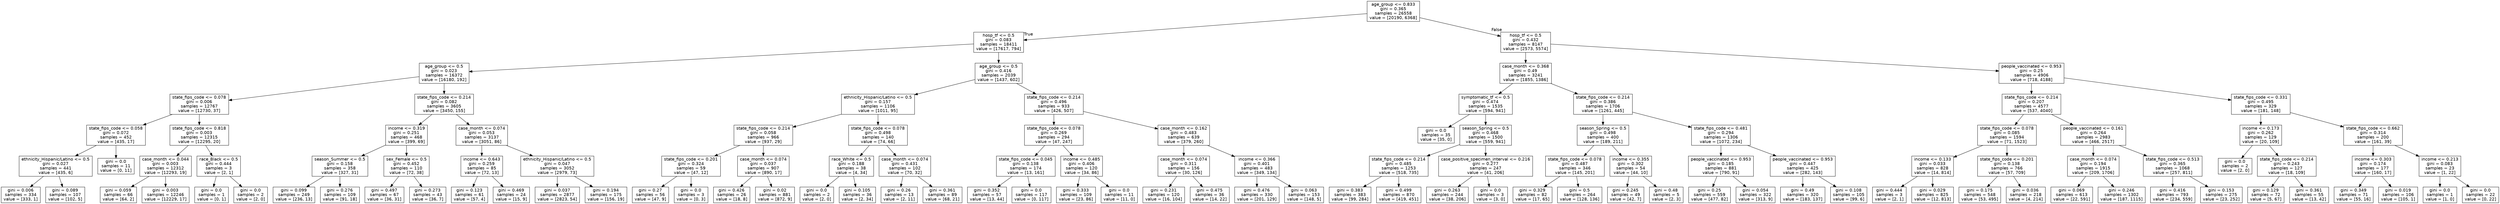 digraph Tree {
node [shape=box, fontname="helvetica"] ;
edge [fontname="helvetica"] ;
0 [label="age_group <= 0.833\ngini = 0.365\nsamples = 26558\nvalue = [20190, 6368]"] ;
1 [label="hosp_tf <= 0.5\ngini = 0.083\nsamples = 18411\nvalue = [17617, 794]"] ;
0 -> 1 [labeldistance=2.5, labelangle=45, headlabel="True"] ;
2 [label="age_group <= 0.5\ngini = 0.023\nsamples = 16372\nvalue = [16180, 192]"] ;
1 -> 2 ;
3 [label="state_fips_code <= 0.078\ngini = 0.006\nsamples = 12767\nvalue = [12730, 37]"] ;
2 -> 3 ;
4 [label="state_fips_code <= 0.058\ngini = 0.072\nsamples = 452\nvalue = [435, 17]"] ;
3 -> 4 ;
5 [label="ethnicity_Hispanic/Latino <= 0.5\ngini = 0.027\nsamples = 441\nvalue = [435, 6]"] ;
4 -> 5 ;
6 [label="gini = 0.006\nsamples = 334\nvalue = [333, 1]"] ;
5 -> 6 ;
7 [label="gini = 0.089\nsamples = 107\nvalue = [102, 5]"] ;
5 -> 7 ;
8 [label="gini = 0.0\nsamples = 11\nvalue = [0, 11]"] ;
4 -> 8 ;
9 [label="state_fips_code <= 0.818\ngini = 0.003\nsamples = 12315\nvalue = [12295, 20]"] ;
3 -> 9 ;
10 [label="case_month <= 0.044\ngini = 0.003\nsamples = 12312\nvalue = [12293, 19]"] ;
9 -> 10 ;
11 [label="gini = 0.059\nsamples = 66\nvalue = [64, 2]"] ;
10 -> 11 ;
12 [label="gini = 0.003\nsamples = 12246\nvalue = [12229, 17]"] ;
10 -> 12 ;
13 [label="race_Black <= 0.5\ngini = 0.444\nsamples = 3\nvalue = [2, 1]"] ;
9 -> 13 ;
14 [label="gini = 0.0\nsamples = 1\nvalue = [0, 1]"] ;
13 -> 14 ;
15 [label="gini = 0.0\nsamples = 2\nvalue = [2, 0]"] ;
13 -> 15 ;
16 [label="state_fips_code <= 0.214\ngini = 0.082\nsamples = 3605\nvalue = [3450, 155]"] ;
2 -> 16 ;
17 [label="income <= 0.319\ngini = 0.251\nsamples = 468\nvalue = [399, 69]"] ;
16 -> 17 ;
18 [label="season_Summer <= 0.5\ngini = 0.158\nsamples = 358\nvalue = [327, 31]"] ;
17 -> 18 ;
19 [label="gini = 0.099\nsamples = 249\nvalue = [236, 13]"] ;
18 -> 19 ;
20 [label="gini = 0.276\nsamples = 109\nvalue = [91, 18]"] ;
18 -> 20 ;
21 [label="sex_Female <= 0.5\ngini = 0.452\nsamples = 110\nvalue = [72, 38]"] ;
17 -> 21 ;
22 [label="gini = 0.497\nsamples = 67\nvalue = [36, 31]"] ;
21 -> 22 ;
23 [label="gini = 0.273\nsamples = 43\nvalue = [36, 7]"] ;
21 -> 23 ;
24 [label="case_month <= 0.074\ngini = 0.053\nsamples = 3137\nvalue = [3051, 86]"] ;
16 -> 24 ;
25 [label="income <= 0.643\ngini = 0.259\nsamples = 85\nvalue = [72, 13]"] ;
24 -> 25 ;
26 [label="gini = 0.123\nsamples = 61\nvalue = [57, 4]"] ;
25 -> 26 ;
27 [label="gini = 0.469\nsamples = 24\nvalue = [15, 9]"] ;
25 -> 27 ;
28 [label="ethnicity_Hispanic/Latino <= 0.5\ngini = 0.047\nsamples = 3052\nvalue = [2979, 73]"] ;
24 -> 28 ;
29 [label="gini = 0.037\nsamples = 2877\nvalue = [2823, 54]"] ;
28 -> 29 ;
30 [label="gini = 0.194\nsamples = 175\nvalue = [156, 19]"] ;
28 -> 30 ;
31 [label="age_group <= 0.5\ngini = 0.416\nsamples = 2039\nvalue = [1437, 602]"] ;
1 -> 31 ;
32 [label="ethnicity_Hispanic/Latino <= 0.5\ngini = 0.157\nsamples = 1106\nvalue = [1011, 95]"] ;
31 -> 32 ;
33 [label="state_fips_code <= 0.214\ngini = 0.058\nsamples = 966\nvalue = [937, 29]"] ;
32 -> 33 ;
34 [label="state_fips_code <= 0.201\ngini = 0.324\nsamples = 59\nvalue = [47, 12]"] ;
33 -> 34 ;
35 [label="gini = 0.27\nsamples = 56\nvalue = [47, 9]"] ;
34 -> 35 ;
36 [label="gini = 0.0\nsamples = 3\nvalue = [0, 3]"] ;
34 -> 36 ;
37 [label="case_month <= 0.074\ngini = 0.037\nsamples = 907\nvalue = [890, 17]"] ;
33 -> 37 ;
38 [label="gini = 0.426\nsamples = 26\nvalue = [18, 8]"] ;
37 -> 38 ;
39 [label="gini = 0.02\nsamples = 881\nvalue = [872, 9]"] ;
37 -> 39 ;
40 [label="state_fips_code <= 0.078\ngini = 0.498\nsamples = 140\nvalue = [74, 66]"] ;
32 -> 40 ;
41 [label="race_White <= 0.5\ngini = 0.188\nsamples = 38\nvalue = [4, 34]"] ;
40 -> 41 ;
42 [label="gini = 0.0\nsamples = 2\nvalue = [2, 0]"] ;
41 -> 42 ;
43 [label="gini = 0.105\nsamples = 36\nvalue = [2, 34]"] ;
41 -> 43 ;
44 [label="case_month <= 0.074\ngini = 0.431\nsamples = 102\nvalue = [70, 32]"] ;
40 -> 44 ;
45 [label="gini = 0.26\nsamples = 13\nvalue = [2, 11]"] ;
44 -> 45 ;
46 [label="gini = 0.361\nsamples = 89\nvalue = [68, 21]"] ;
44 -> 46 ;
47 [label="state_fips_code <= 0.214\ngini = 0.496\nsamples = 933\nvalue = [426, 507]"] ;
31 -> 47 ;
48 [label="state_fips_code <= 0.078\ngini = 0.269\nsamples = 294\nvalue = [47, 247]"] ;
47 -> 48 ;
49 [label="state_fips_code <= 0.045\ngini = 0.138\nsamples = 174\nvalue = [13, 161]"] ;
48 -> 49 ;
50 [label="gini = 0.352\nsamples = 57\nvalue = [13, 44]"] ;
49 -> 50 ;
51 [label="gini = 0.0\nsamples = 117\nvalue = [0, 117]"] ;
49 -> 51 ;
52 [label="income <= 0.485\ngini = 0.406\nsamples = 120\nvalue = [34, 86]"] ;
48 -> 52 ;
53 [label="gini = 0.333\nsamples = 109\nvalue = [23, 86]"] ;
52 -> 53 ;
54 [label="gini = 0.0\nsamples = 11\nvalue = [11, 0]"] ;
52 -> 54 ;
55 [label="case_month <= 0.162\ngini = 0.483\nsamples = 639\nvalue = [379, 260]"] ;
47 -> 55 ;
56 [label="case_month <= 0.074\ngini = 0.311\nsamples = 156\nvalue = [30, 126]"] ;
55 -> 56 ;
57 [label="gini = 0.231\nsamples = 120\nvalue = [16, 104]"] ;
56 -> 57 ;
58 [label="gini = 0.475\nsamples = 36\nvalue = [14, 22]"] ;
56 -> 58 ;
59 [label="income <= 0.366\ngini = 0.401\nsamples = 483\nvalue = [349, 134]"] ;
55 -> 59 ;
60 [label="gini = 0.476\nsamples = 330\nvalue = [201, 129]"] ;
59 -> 60 ;
61 [label="gini = 0.063\nsamples = 153\nvalue = [148, 5]"] ;
59 -> 61 ;
62 [label="hosp_tf <= 0.5\ngini = 0.432\nsamples = 8147\nvalue = [2573, 5574]"] ;
0 -> 62 [labeldistance=2.5, labelangle=-45, headlabel="False"] ;
63 [label="case_month <= 0.368\ngini = 0.49\nsamples = 3241\nvalue = [1855, 1386]"] ;
62 -> 63 ;
64 [label="symptomatic_tf <= 0.5\ngini = 0.474\nsamples = 1535\nvalue = [594, 941]"] ;
63 -> 64 ;
65 [label="gini = 0.0\nsamples = 35\nvalue = [35, 0]"] ;
64 -> 65 ;
66 [label="season_Spring <= 0.5\ngini = 0.468\nsamples = 1500\nvalue = [559, 941]"] ;
64 -> 66 ;
67 [label="state_fips_code <= 0.214\ngini = 0.485\nsamples = 1253\nvalue = [518, 735]"] ;
66 -> 67 ;
68 [label="gini = 0.383\nsamples = 383\nvalue = [99, 284]"] ;
67 -> 68 ;
69 [label="gini = 0.499\nsamples = 870\nvalue = [419, 451]"] ;
67 -> 69 ;
70 [label="case_positive_specimen_interval <= 0.216\ngini = 0.277\nsamples = 247\nvalue = [41, 206]"] ;
66 -> 70 ;
71 [label="gini = 0.263\nsamples = 244\nvalue = [38, 206]"] ;
70 -> 71 ;
72 [label="gini = 0.0\nsamples = 3\nvalue = [3, 0]"] ;
70 -> 72 ;
73 [label="state_fips_code <= 0.214\ngini = 0.386\nsamples = 1706\nvalue = [1261, 445]"] ;
63 -> 73 ;
74 [label="season_Spring <= 0.5\ngini = 0.498\nsamples = 400\nvalue = [189, 211]"] ;
73 -> 74 ;
75 [label="state_fips_code <= 0.078\ngini = 0.487\nsamples = 346\nvalue = [145, 201]"] ;
74 -> 75 ;
76 [label="gini = 0.329\nsamples = 82\nvalue = [17, 65]"] ;
75 -> 76 ;
77 [label="gini = 0.5\nsamples = 264\nvalue = [128, 136]"] ;
75 -> 77 ;
78 [label="income <= 0.355\ngini = 0.302\nsamples = 54\nvalue = [44, 10]"] ;
74 -> 78 ;
79 [label="gini = 0.245\nsamples = 49\nvalue = [42, 7]"] ;
78 -> 79 ;
80 [label="gini = 0.48\nsamples = 5\nvalue = [2, 3]"] ;
78 -> 80 ;
81 [label="state_fips_code <= 0.481\ngini = 0.294\nsamples = 1306\nvalue = [1072, 234]"] ;
73 -> 81 ;
82 [label="people_vaccinated <= 0.953\ngini = 0.185\nsamples = 881\nvalue = [790, 91]"] ;
81 -> 82 ;
83 [label="gini = 0.25\nsamples = 559\nvalue = [477, 82]"] ;
82 -> 83 ;
84 [label="gini = 0.054\nsamples = 322\nvalue = [313, 9]"] ;
82 -> 84 ;
85 [label="people_vaccinated <= 0.953\ngini = 0.447\nsamples = 425\nvalue = [282, 143]"] ;
81 -> 85 ;
86 [label="gini = 0.49\nsamples = 320\nvalue = [183, 137]"] ;
85 -> 86 ;
87 [label="gini = 0.108\nsamples = 105\nvalue = [99, 6]"] ;
85 -> 87 ;
88 [label="people_vaccinated <= 0.953\ngini = 0.25\nsamples = 4906\nvalue = [718, 4188]"] ;
62 -> 88 ;
89 [label="state_fips_code <= 0.214\ngini = 0.207\nsamples = 4577\nvalue = [537, 4040]"] ;
88 -> 89 ;
90 [label="state_fips_code <= 0.078\ngini = 0.085\nsamples = 1594\nvalue = [71, 1523]"] ;
89 -> 90 ;
91 [label="income <= 0.133\ngini = 0.033\nsamples = 828\nvalue = [14, 814]"] ;
90 -> 91 ;
92 [label="gini = 0.444\nsamples = 3\nvalue = [2, 1]"] ;
91 -> 92 ;
93 [label="gini = 0.029\nsamples = 825\nvalue = [12, 813]"] ;
91 -> 93 ;
94 [label="state_fips_code <= 0.201\ngini = 0.138\nsamples = 766\nvalue = [57, 709]"] ;
90 -> 94 ;
95 [label="gini = 0.175\nsamples = 548\nvalue = [53, 495]"] ;
94 -> 95 ;
96 [label="gini = 0.036\nsamples = 218\nvalue = [4, 214]"] ;
94 -> 96 ;
97 [label="people_vaccinated <= 0.161\ngini = 0.264\nsamples = 2983\nvalue = [466, 2517]"] ;
89 -> 97 ;
98 [label="case_month <= 0.074\ngini = 0.194\nsamples = 1915\nvalue = [209, 1706]"] ;
97 -> 98 ;
99 [label="gini = 0.069\nsamples = 613\nvalue = [22, 591]"] ;
98 -> 99 ;
100 [label="gini = 0.246\nsamples = 1302\nvalue = [187, 1115]"] ;
98 -> 100 ;
101 [label="state_fips_code <= 0.513\ngini = 0.365\nsamples = 1068\nvalue = [257, 811]"] ;
97 -> 101 ;
102 [label="gini = 0.416\nsamples = 793\nvalue = [234, 559]"] ;
101 -> 102 ;
103 [label="gini = 0.153\nsamples = 275\nvalue = [23, 252]"] ;
101 -> 103 ;
104 [label="state_fips_code <= 0.331\ngini = 0.495\nsamples = 329\nvalue = [181, 148]"] ;
88 -> 104 ;
105 [label="income <= 0.173\ngini = 0.262\nsamples = 129\nvalue = [20, 109]"] ;
104 -> 105 ;
106 [label="gini = 0.0\nsamples = 2\nvalue = [2, 0]"] ;
105 -> 106 ;
107 [label="state_fips_code <= 0.214\ngini = 0.243\nsamples = 127\nvalue = [18, 109]"] ;
105 -> 107 ;
108 [label="gini = 0.129\nsamples = 72\nvalue = [5, 67]"] ;
107 -> 108 ;
109 [label="gini = 0.361\nsamples = 55\nvalue = [13, 42]"] ;
107 -> 109 ;
110 [label="state_fips_code <= 0.662\ngini = 0.314\nsamples = 200\nvalue = [161, 39]"] ;
104 -> 110 ;
111 [label="income <= 0.303\ngini = 0.174\nsamples = 177\nvalue = [160, 17]"] ;
110 -> 111 ;
112 [label="gini = 0.349\nsamples = 71\nvalue = [55, 16]"] ;
111 -> 112 ;
113 [label="gini = 0.019\nsamples = 106\nvalue = [105, 1]"] ;
111 -> 113 ;
114 [label="income <= 0.213\ngini = 0.083\nsamples = 23\nvalue = [1, 22]"] ;
110 -> 114 ;
115 [label="gini = 0.0\nsamples = 1\nvalue = [1, 0]"] ;
114 -> 115 ;
116 [label="gini = 0.0\nsamples = 22\nvalue = [0, 22]"] ;
114 -> 116 ;
}